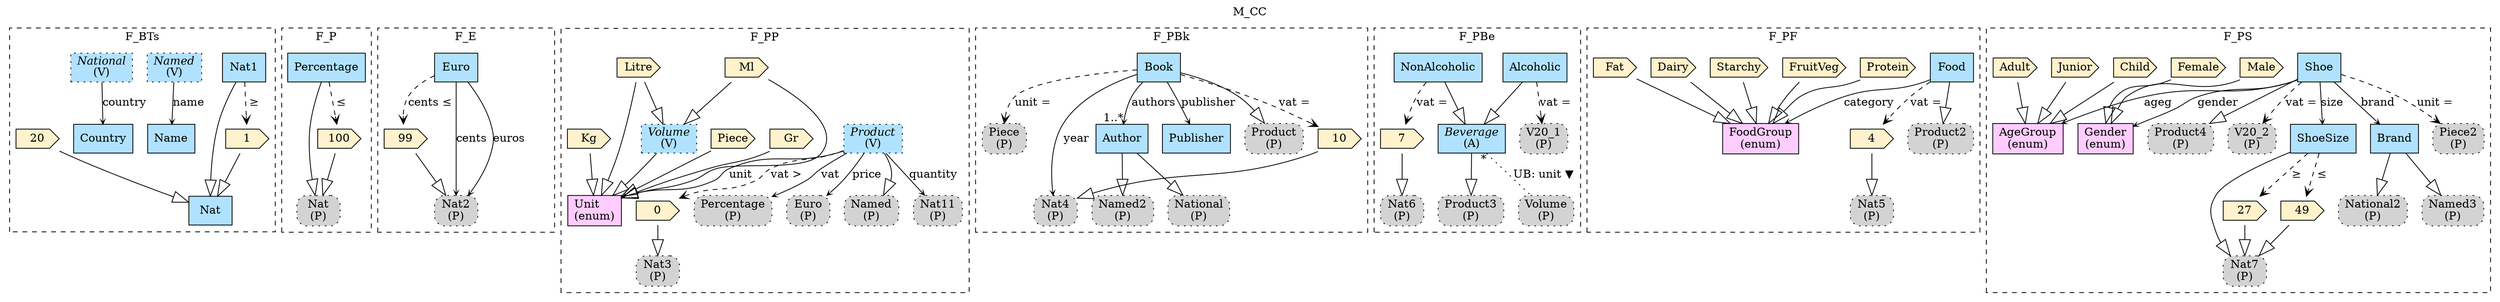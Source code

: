 digraph {graph[label=M_CC,labelloc=tl,labelfontsize=12];
subgraph cluster_F_BTs{style=dashed;label=F_BTs;
"Nat"[shape=record,fillcolor=lightskyblue1,style = filled,label="Nat"];
"Nat1"[shape=record,fillcolor=lightskyblue1,style = filled,label="Nat1"];
"Named"[shape=record,fillcolor=lightskyblue1,style ="filled,dotted",label=<{<I>Named</I><br/>(V)}>];
"Name"[shape=record,fillcolor=lightskyblue1,style = filled,label="Name"];
"Country"[shape=record,fillcolor=lightskyblue1,style = filled,label="Country"];
"National"[shape=record,fillcolor=lightskyblue1,style ="filled,dotted",label=<{<I>National</I><br/>(V)}>];
"V1"[shape=cds,fillcolor="#FFF2CC",style = filled,label="1"];
"V20"[shape=cds,fillcolor="#FFF2CC",style = filled,label="20"];

"Named"->"Name"[label="name",arrowhead=vee,headlabel="",arrowsize=.5];
"Nat1"->"Nat"[arrowhead=onormal,arrowsize=2.0];
"V1"->"Nat"[arrowhead=onormal,arrowsize=2.0];
"V20"->"Nat"[arrowhead=onormal,arrowsize=2.0];
"Nat1"->"V1"[arrowhead=vee,style=dashed,label=" ≥"];

"National"->"Country"[label="country",arrowhead=vee,headlabel="",arrowsize=.5];

}
subgraph cluster_F_P{style=dashed;label=F_P;
"Percentage"[shape=record,fillcolor=lightskyblue1,style = filled,label="Percentage"];
"PNat"[shape=box,fillcolor=lightgray,style ="rounded,filled,dotted",label=<Nat<br/>(P)>];
"V100"[shape=cds,fillcolor="#FFF2CC",style = filled,label="100"];

"Percentage"->"PNat"[arrowhead=onormal,arrowsize=2.0];
"V100"->"PNat"[arrowhead=onormal,arrowsize=2.0];
"Percentage"->"V100"[arrowhead=vee,style=dashed,label=" ≤"];


}

subgraph cluster_F_E{style=dashed;label=F_E;
"PNat2"[shape=box,fillcolor=lightgray,style ="rounded,filled,dotted",label=<Nat2<br/>(P)>];
"Euro"[shape=record,fillcolor=lightskyblue1,style = filled,label="Euro"];
"V99"[shape=cds,fillcolor="#FFF2CC",style = filled,label="99"];

"Euro"->"PNat2"[label="cents",arrowhead=vee,headlabel="",arrowsize=.5];
"Euro"->"PNat2"[label="euros",arrowhead=vee,headlabel="",arrowsize=.5];
"V99"->"PNat2"[arrowhead=onormal,arrowsize=2.0];
"Euro"->"V99"[arrowhead=vee,style=dashed,label="cents ≤"];


}

subgraph cluster_F_PP{style=dashed;label=F_PP;
"Product"[shape=record,fillcolor=lightskyblue1,style ="filled,dotted",label=<{<I>Product</I><br/>(V)}>];
"PPercentage"[shape=box,fillcolor=lightgray,style ="rounded,filled,dotted",label=<Percentage<br/>(P)>];
"Unit"[shape=record,fillcolor="#FFCCFF",style = filled,label="Unit\l(enum)"];
"VKg"[shape=cds,fillcolor="#FFF2CC",style = filled,label="Kg"];
"VGr"[shape=cds,fillcolor="#FFF2CC",style = filled,label="Gr"];
"VPiece"[shape=cds,fillcolor="#FFF2CC",style = filled,label="Piece"];
"VMl"[shape=cds,fillcolor="#FFF2CC",style = filled,label="Ml"];
"VLitre"[shape=cds,fillcolor="#FFF2CC",style = filled,label="Litre"];
"PEuro"[shape=box,fillcolor=lightgray,style ="rounded,filled,dotted",label=<Euro<br/>(P)>];
"PNamed"[shape=box,fillcolor=lightgray,style ="rounded,filled,dotted",label=<Named<br/>(P)>];
"PNat3"[shape=box,fillcolor=lightgray,style ="rounded,filled,dotted",label=<Nat3<br/>(P)>];
"PNat11"[shape=box,fillcolor=lightgray,style ="rounded,filled,dotted",label=<Nat11<br/>(P)>];
"V0"[shape=cds,fillcolor="#FFF2CC",style = filled,label="0"];
"Volume"[shape=record,fillcolor=lightskyblue1,style ="filled,dotted",label=<{<I>Volume</I><br/>(V)}>];

"VKg"->"Unit"[arrowhead=onormal,arrowsize=2.0];
"VGr"->"Unit"[arrowhead=onormal,arrowsize=2.0];
"VPiece"->"Unit"[arrowhead=onormal,arrowsize=2.0];
"VMl"->"Unit"[arrowhead=onormal,arrowsize=2.0];
"VLitre"->"Unit"[arrowhead=onormal,arrowsize=2.0];
"Product"->"PEuro"[label="price",arrowhead=vee,headlabel="",arrowsize=.5];
"Product"->"PPercentage"[label="vat",arrowhead=vee,headlabel="",arrowsize=.5];
"Product"->"Unit"[label="unit",arrowhead=vee,headlabel="",arrowsize=.5];
"Product"->"PNat11"[label="quantity",arrowhead=vee,headlabel="",arrowsize=.5];
"Product"->"PNamed"[arrowhead=onormal,arrowsize=2.0];
"Product"->"V0"[arrowhead=vee,style=dashed,label="vat >"];

"V0"->"PNat3"[arrowhead=onormal,arrowsize=2.0];
"VMl"->"Volume"[arrowhead=onormal,arrowsize=2.0];
"VLitre"->"Volume"[arrowhead=onormal,arrowsize=2.0];
"Volume"->"Unit"[arrowhead=onormal,arrowsize=2.0];

}





subgraph cluster_F_PBk{style=dashed;label=F_PBk;
"Book"[shape=record,fillcolor=lightskyblue1,style = filled,label="Book"];
"PProduct"[shape=box,fillcolor=lightgray,style ="rounded,filled,dotted",label=<Product<br/>(P)>];
"PNat4"[shape=box,fillcolor=lightgray,style ="rounded,filled,dotted",label=<Nat4<br/>(P)>];
"PNamed2"[shape=box,fillcolor=lightgray,style ="rounded,filled,dotted",label=<Named2<br/>(P)>];
"PPiece"[shape=box,fillcolor=lightgray,style ="rounded,filled,dotted",label=<Piece<br/>(P)>];
"PNational"[shape=box,fillcolor=lightgray,style ="rounded,filled,dotted",label=<National<br/>(P)>];
"Author"[shape=record,fillcolor=lightskyblue1,style = filled,label="Author"];
"Publisher"[shape=record,fillcolor=lightskyblue1,style = filled,label="Publisher"];
"V10"[shape=cds,fillcolor="#FFF2CC",style = filled,label="10"];

"Book"->"PProduct"[arrowhead=onormal,arrowsize=2.0];
"V10"->"PNat4"[arrowhead=onormal,arrowsize=2.0];
"Author"->"PNamed2"[arrowhead=onormal,arrowsize=2.0];
"Author"->"PNational"[arrowhead=onormal,arrowsize=2.0];
"Book"->"PNat4"[label="year",arrowhead=vee,headlabel="",arrowsize=.5];
"Book"->"Author"[label="authors",arrowhead=vee,headlabel="1..*",arrowsize=.5];
"Book"->"Publisher"[label="publisher",arrowhead=vee,headlabel="",arrowsize=.5];
"Book"->"V10"[arrowhead=vee,style=dashed,label="vat ="];

"Book"->"PPiece"[arrowhead=vee,style=dashed,label="unit ="];


}





subgraph cluster_F_PBe{style=dashed;label=F_PBe;
"PNat6"[shape=box,fillcolor=lightgray,style ="rounded,filled,dotted",label=<Nat6<br/>(P)>];
"PVolume"[shape=box,fillcolor=lightgray,style ="rounded,filled,dotted",label=<Volume<br/>(P)>];
"PV20_1"[shape=box,fillcolor=lightgray,style ="rounded,filled,dotted",label=<V20_1<br/>(P)>];
"Beverage"[shape=record,fillcolor=lightskyblue1,style = filled,label=<{<I>Beverage</I><br/>(A)}>];
"Alcoholic"[shape=record,fillcolor=lightskyblue1,style = filled,label="Alcoholic"];
"NonAlcoholic"[shape=record,fillcolor=lightskyblue1,style = filled,label="NonAlcoholic"];
"V7"[shape=cds,fillcolor="#FFF2CC",style = filled,label="7"];
"PProduct3"[shape=box,fillcolor=lightgray,style ="rounded,filled,dotted",label=<Product3<br/>(P)>];

"V7"->"PNat6"[arrowhead=onormal,arrowsize=2.0];
"Alcoholic"->"Beverage"[arrowhead=onormal,arrowsize=2.0];
"NonAlcoholic"->"Beverage"[arrowhead=onormal,arrowsize=2.0];
"Beverage"->"PProduct3"[arrowhead=onormal,arrowsize=2.0];
"Alcoholic"->"PV20_1"[arrowhead=vee,style=dashed,label="vat ="];

"NonAlcoholic"->"V7"[arrowhead=vee,style=dashed,label="vat ="];

"Beverage"->"PVolume"[label="UB: unit ▼",dir=none,taillabel="*",headlabel="",style=dotted];

}




subgraph cluster_F_PF{style=dashed;label=F_PF;
"Food"[shape=record,fillcolor=lightskyblue1,style = filled,label="Food"];
"PNat5"[shape=box,fillcolor=lightgray,style ="rounded,filled,dotted",label=<Nat5<br/>(P)>];
"V4"[shape=cds,fillcolor="#FFF2CC",style = filled,label="4"];
"PProduct2"[shape=box,fillcolor=lightgray,style ="rounded,filled,dotted",label=<Product2<br/>(P)>];
"FoodGroup"[shape=record,fillcolor="#FFCCFF",style = filled,label="FoodGroup\l(enum)"];
"VFruitVeg"[shape=cds,fillcolor="#FFF2CC",style = filled,label="FruitVeg"];
"VStarchy"[shape=cds,fillcolor="#FFF2CC",style = filled,label="Starchy"];
"VDairy"[shape=cds,fillcolor="#FFF2CC",style = filled,label="Dairy"];
"VFat"[shape=cds,fillcolor="#FFF2CC",style = filled,label="Fat"];
"VProtein"[shape=cds,fillcolor="#FFF2CC",style = filled,label="Protein"];

"Food"->"PProduct2"[arrowhead=onormal,arrowsize=2.0];
"V4"->"PNat5"[arrowhead=onormal,arrowsize=2.0];
"VFruitVeg"->"FoodGroup"[arrowhead=onormal,arrowsize=2.0];
"VStarchy"->"FoodGroup"[arrowhead=onormal,arrowsize=2.0];
"VDairy"->"FoodGroup"[arrowhead=onormal,arrowsize=2.0];
"VFat"->"FoodGroup"[arrowhead=onormal,arrowsize=2.0];
"VProtein"->"FoodGroup"[arrowhead=onormal,arrowsize=2.0];
"Food"->"FoodGroup"[label="category",arrowhead=vee,headlabel="",arrowsize=.5];
"Food"->"V4"[arrowhead=vee,style=dashed,label="vat ="];


}


subgraph cluster_F_PS{style=dashed;label=F_PS;
"PNat7"[shape=box,fillcolor=lightgray,style ="rounded,filled,dotted",label=<Nat7<br/>(P)>];
"PPiece2"[shape=box,fillcolor=lightgray,style ="rounded,filled,dotted",label=<Piece2<br/>(P)>];
"PProduct4"[shape=box,fillcolor=lightgray,style ="rounded,filled,dotted",label=<Product4<br/>(P)>];
"PNamed3"[shape=box,fillcolor=lightgray,style ="rounded,filled,dotted",label=<Named3<br/>(P)>];
"PNational2"[shape=box,fillcolor=lightgray,style ="rounded,filled,dotted",label=<National2<br/>(P)>];
"PV20_2"[shape=box,fillcolor=lightgray,style ="rounded,filled,dotted",label=<V20_2<br/>(P)>];
"ShoeSize"[shape=record,fillcolor=lightskyblue1,style = filled,label="ShoeSize"];
"V27"[shape=cds,fillcolor="#FFF2CC",style = filled,label="27"];
"V49"[shape=cds,fillcolor="#FFF2CC",style = filled,label="49"];
"Brand"[shape=record,fillcolor=lightskyblue1,style = filled,label="Brand"];
"Shoe"[shape=record,fillcolor=lightskyblue1,style = filled,label="Shoe"];
"Gender"[shape=record,fillcolor="#FFCCFF",style = filled,label="Gender\l(enum)"];
"VMale"[shape=cds,fillcolor="#FFF2CC",style = filled,label="Male"];
"VFemale"[shape=cds,fillcolor="#FFF2CC",style = filled,label="Female"];
"AgeGroup"[shape=record,fillcolor="#FFCCFF",style = filled,label="AgeGroup\l(enum)"];
"VAdult"[shape=cds,fillcolor="#FFF2CC",style = filled,label="Adult"];
"VChild"[shape=cds,fillcolor="#FFF2CC",style = filled,label="Child"];
"VJunior"[shape=cds,fillcolor="#FFF2CC",style = filled,label="Junior"];

"ShoeSize"->"PNat7"[arrowhead=onormal,arrowsize=2.0];
"V27"->"PNat7"[arrowhead=onormal,arrowsize=2.0];
"V49"->"PNat7"[arrowhead=onormal,arrowsize=2.0];
"ShoeSize"->"V27"[arrowhead=vee,style=dashed,label=" ≥"];

"ShoeSize"->"V49"[arrowhead=vee,style=dashed,label=" ≤"];

"Shoe"->"PProduct4"[arrowhead=onormal,arrowsize=2.0];
"Brand"->"PNational2"[arrowhead=onormal,arrowsize=2.0];
"Brand"->"PNamed3"[arrowhead=onormal,arrowsize=2.0];
"Shoe"->"Brand"[label="brand",arrowhead=vee,headlabel="",arrowsize=.5];
"Shoe"->"ShoeSize"[label="size",arrowhead=vee,headlabel="",arrowsize=.5];
"VMale"->"Gender"[arrowhead=onormal,arrowsize=2.0];
"VFemale"->"Gender"[arrowhead=onormal,arrowsize=2.0];
"Shoe"->"Gender"[label="gender",arrowhead=vee,headlabel="",arrowsize=.5];
"VAdult"->"AgeGroup"[arrowhead=onormal,arrowsize=2.0];
"VChild"->"AgeGroup"[arrowhead=onormal,arrowsize=2.0];
"VJunior"->"AgeGroup"[arrowhead=onormal,arrowsize=2.0];
"Shoe"->"AgeGroup"[label="ageg",arrowhead=vee,headlabel="",arrowsize=.5];
"Shoe"->"PPiece2"[arrowhead=vee,style=dashed,label="unit ="];

"Shoe"->"PV20_2"[arrowhead=vee,style=dashed,label="vat ="];


}






}